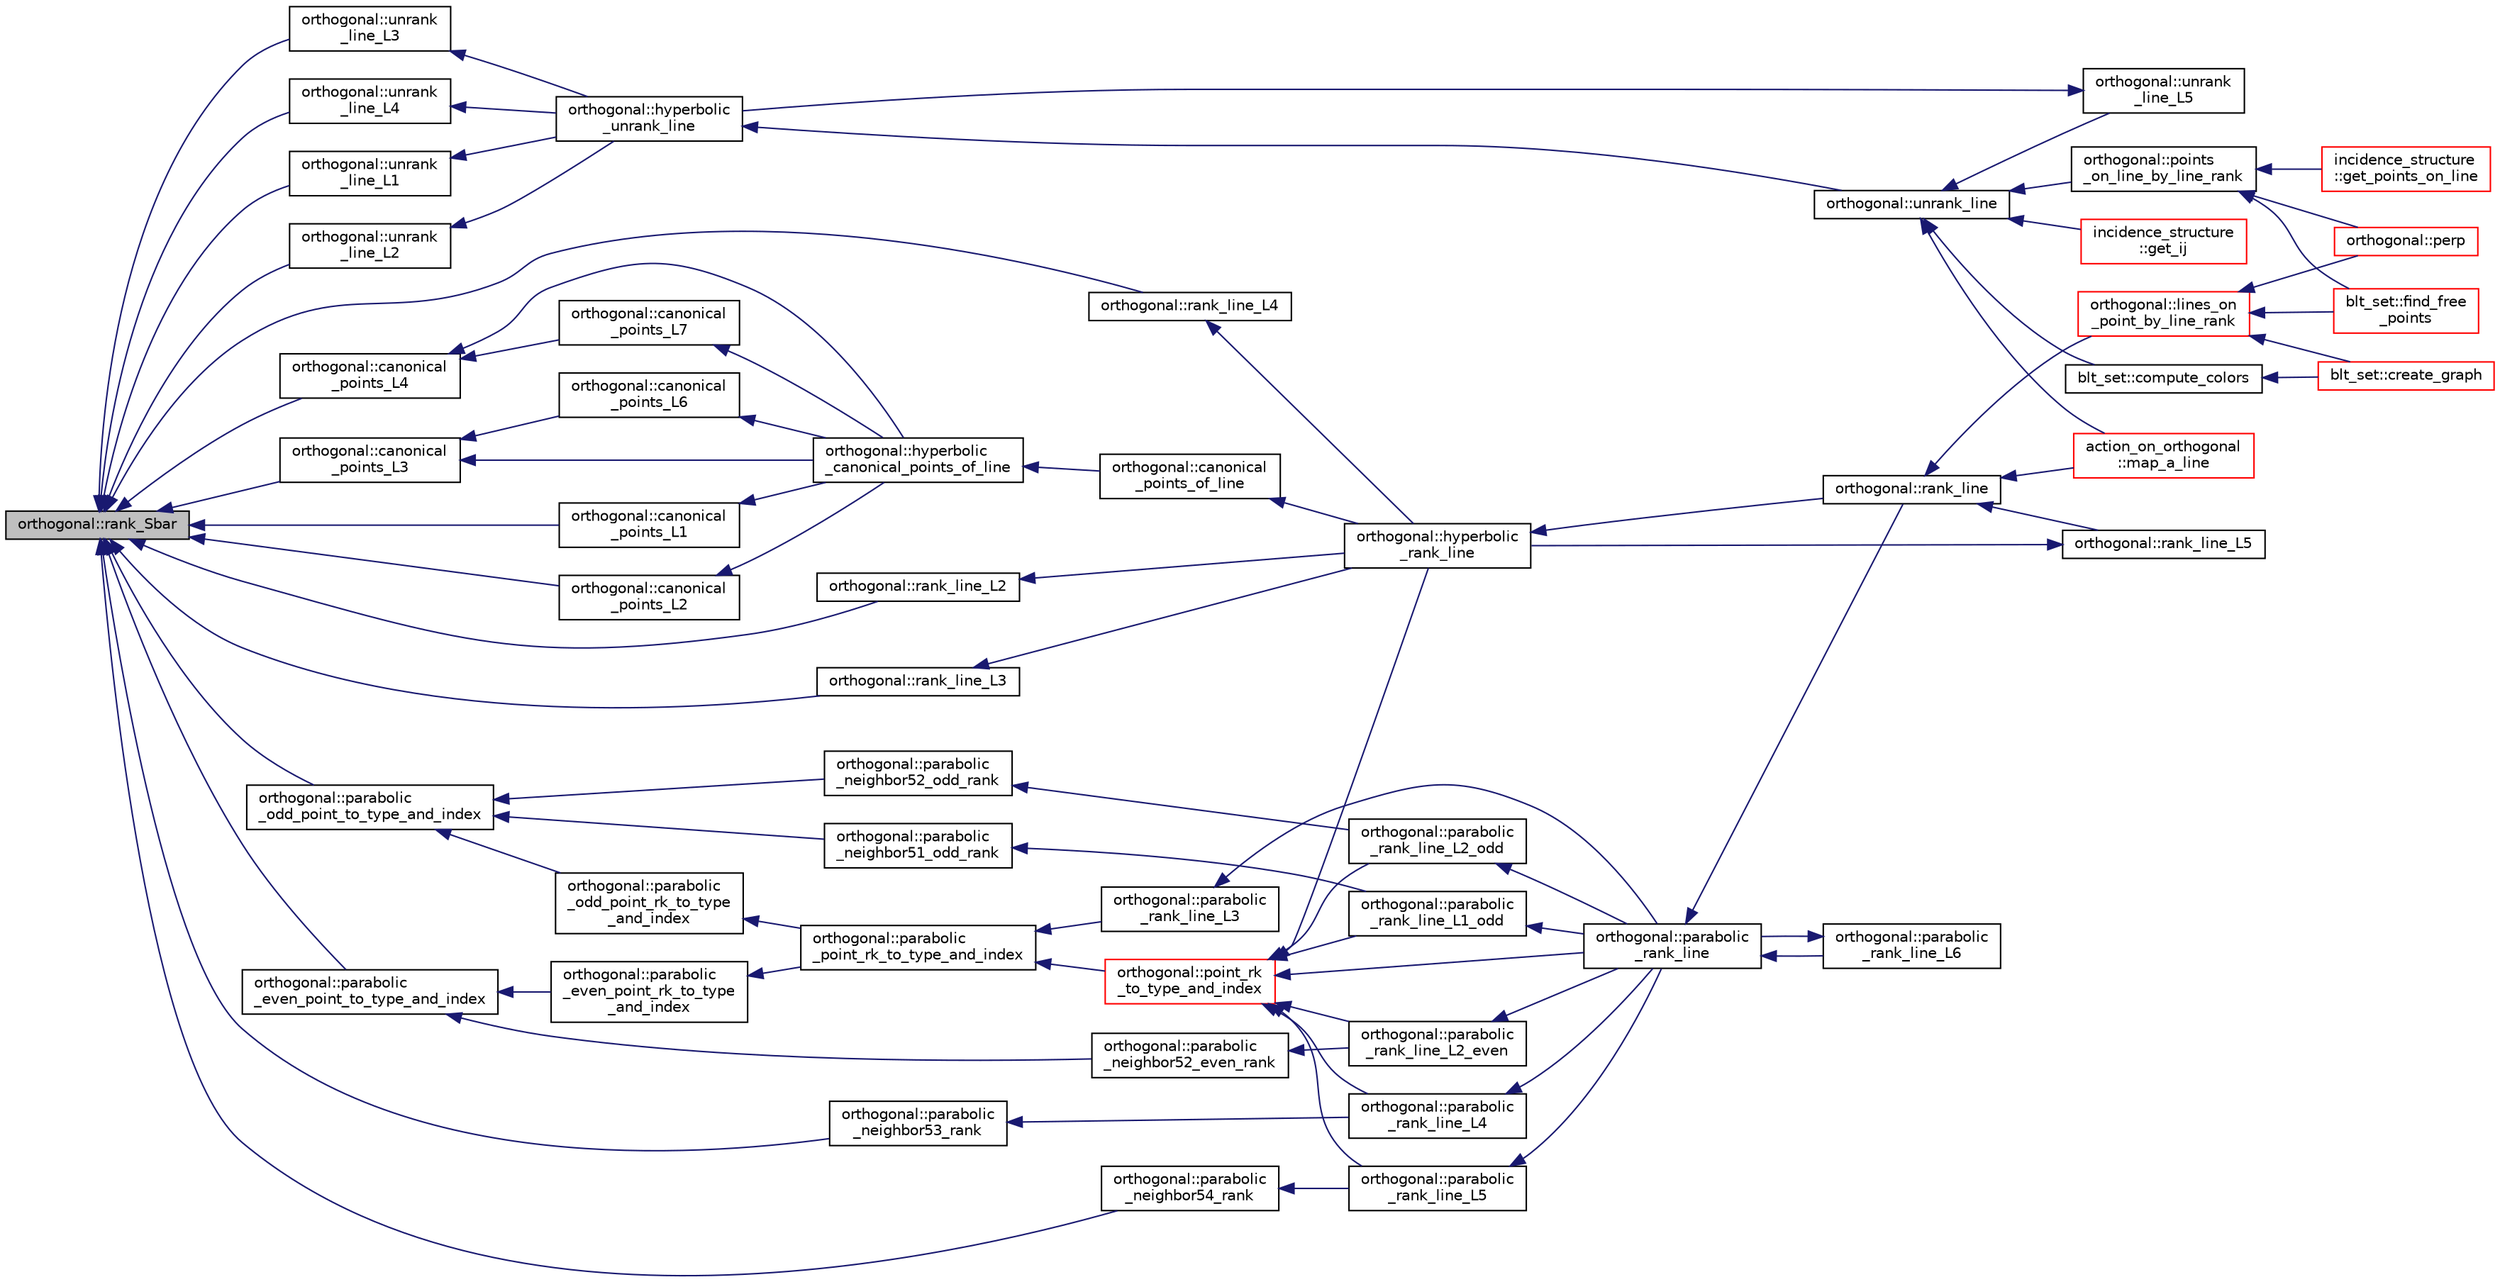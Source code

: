 digraph "orthogonal::rank_Sbar"
{
  edge [fontname="Helvetica",fontsize="10",labelfontname="Helvetica",labelfontsize="10"];
  node [fontname="Helvetica",fontsize="10",shape=record];
  rankdir="LR";
  Node40691 [label="orthogonal::rank_Sbar",height=0.2,width=0.4,color="black", fillcolor="grey75", style="filled", fontcolor="black"];
  Node40691 -> Node40692 [dir="back",color="midnightblue",fontsize="10",style="solid",fontname="Helvetica"];
  Node40692 [label="orthogonal::unrank\l_line_L1",height=0.2,width=0.4,color="black", fillcolor="white", style="filled",URL="$d7/daa/classorthogonal.html#aca204928ad9c6c2d9e9afe2ea5af6d60"];
  Node40692 -> Node40693 [dir="back",color="midnightblue",fontsize="10",style="solid",fontname="Helvetica"];
  Node40693 [label="orthogonal::hyperbolic\l_unrank_line",height=0.2,width=0.4,color="black", fillcolor="white", style="filled",URL="$d7/daa/classorthogonal.html#a94952194cdcc478feb676e97e2e272f2"];
  Node40693 -> Node40694 [dir="back",color="midnightblue",fontsize="10",style="solid",fontname="Helvetica"];
  Node40694 [label="orthogonal::unrank_line",height=0.2,width=0.4,color="black", fillcolor="white", style="filled",URL="$d7/daa/classorthogonal.html#a27fec576f6e11b80dd4503fa3cf7611e"];
  Node40694 -> Node40695 [dir="back",color="midnightblue",fontsize="10",style="solid",fontname="Helvetica"];
  Node40695 [label="blt_set::compute_colors",height=0.2,width=0.4,color="black", fillcolor="white", style="filled",URL="$d1/d3d/classblt__set.html#a6629b3a1a50c0f2736034abaea6f7d63"];
  Node40695 -> Node40696 [dir="back",color="midnightblue",fontsize="10",style="solid",fontname="Helvetica"];
  Node40696 [label="blt_set::create_graph",height=0.2,width=0.4,color="red", fillcolor="white", style="filled",URL="$d1/d3d/classblt__set.html#ae92249ece99ffbc92e93e49cd5d5dccf"];
  Node40694 -> Node40699 [dir="back",color="midnightblue",fontsize="10",style="solid",fontname="Helvetica"];
  Node40699 [label="orthogonal::points\l_on_line_by_line_rank",height=0.2,width=0.4,color="black", fillcolor="white", style="filled",URL="$d7/daa/classorthogonal.html#aec3f511b69d0a28340f93d6f904c5daa"];
  Node40699 -> Node40700 [dir="back",color="midnightblue",fontsize="10",style="solid",fontname="Helvetica"];
  Node40700 [label="blt_set::find_free\l_points",height=0.2,width=0.4,color="red", fillcolor="white", style="filled",URL="$d1/d3d/classblt__set.html#a71f82dd3dc4a901ea2a0949d2f1af302"];
  Node40699 -> Node40702 [dir="back",color="midnightblue",fontsize="10",style="solid",fontname="Helvetica"];
  Node40702 [label="orthogonal::perp",height=0.2,width=0.4,color="red", fillcolor="white", style="filled",URL="$d7/daa/classorthogonal.html#ae80e0fa8d1e8caddb9afbb466e3d3189"];
  Node40699 -> Node40733 [dir="back",color="midnightblue",fontsize="10",style="solid",fontname="Helvetica"];
  Node40733 [label="incidence_structure\l::get_points_on_line",height=0.2,width=0.4,color="red", fillcolor="white", style="filled",URL="$da/d8a/classincidence__structure.html#a1baf0d372125123bf55d27dacc720bda"];
  Node40694 -> Node40769 [dir="back",color="midnightblue",fontsize="10",style="solid",fontname="Helvetica"];
  Node40769 [label="orthogonal::unrank\l_line_L5",height=0.2,width=0.4,color="black", fillcolor="white", style="filled",URL="$d7/daa/classorthogonal.html#a64148a40b356447a00d985789ad74c82"];
  Node40769 -> Node40693 [dir="back",color="midnightblue",fontsize="10",style="solid",fontname="Helvetica"];
  Node40694 -> Node40770 [dir="back",color="midnightblue",fontsize="10",style="solid",fontname="Helvetica"];
  Node40770 [label="incidence_structure\l::get_ij",height=0.2,width=0.4,color="red", fillcolor="white", style="filled",URL="$da/d8a/classincidence__structure.html#a5ee9b327bdd0c2714cadff040a4c4678"];
  Node40694 -> Node40779 [dir="back",color="midnightblue",fontsize="10",style="solid",fontname="Helvetica"];
  Node40779 [label="action_on_orthogonal\l::map_a_line",height=0.2,width=0.4,color="red", fillcolor="white", style="filled",URL="$dc/d87/classaction__on__orthogonal.html#ac7e41a4bbc9e0f2813f2f7030f3ed177"];
  Node40691 -> Node40981 [dir="back",color="midnightblue",fontsize="10",style="solid",fontname="Helvetica"];
  Node40981 [label="orthogonal::unrank\l_line_L2",height=0.2,width=0.4,color="black", fillcolor="white", style="filled",URL="$d7/daa/classorthogonal.html#abb7883ab6e8726606f8b82094d1181a5"];
  Node40981 -> Node40693 [dir="back",color="midnightblue",fontsize="10",style="solid",fontname="Helvetica"];
  Node40691 -> Node40982 [dir="back",color="midnightblue",fontsize="10",style="solid",fontname="Helvetica"];
  Node40982 [label="orthogonal::rank_line_L2",height=0.2,width=0.4,color="black", fillcolor="white", style="filled",URL="$d7/daa/classorthogonal.html#abd9adb280933c973c9288e2764f72256"];
  Node40982 -> Node40983 [dir="back",color="midnightblue",fontsize="10",style="solid",fontname="Helvetica"];
  Node40983 [label="orthogonal::hyperbolic\l_rank_line",height=0.2,width=0.4,color="black", fillcolor="white", style="filled",URL="$d7/daa/classorthogonal.html#a2810f9a6851f445b03fdbfe2a888e9f5"];
  Node40983 -> Node40984 [dir="back",color="midnightblue",fontsize="10",style="solid",fontname="Helvetica"];
  Node40984 [label="orthogonal::rank_line",height=0.2,width=0.4,color="black", fillcolor="white", style="filled",URL="$d7/daa/classorthogonal.html#a5e1b5a3eb76840f425e71f25dabcd470"];
  Node40984 -> Node40985 [dir="back",color="midnightblue",fontsize="10",style="solid",fontname="Helvetica"];
  Node40985 [label="orthogonal::lines_on\l_point_by_line_rank",height=0.2,width=0.4,color="red", fillcolor="white", style="filled",URL="$d7/daa/classorthogonal.html#adc21874b6da3cd3585c704994fb538aa"];
  Node40985 -> Node40696 [dir="back",color="midnightblue",fontsize="10",style="solid",fontname="Helvetica"];
  Node40985 -> Node40700 [dir="back",color="midnightblue",fontsize="10",style="solid",fontname="Helvetica"];
  Node40985 -> Node40702 [dir="back",color="midnightblue",fontsize="10",style="solid",fontname="Helvetica"];
  Node40984 -> Node41005 [dir="back",color="midnightblue",fontsize="10",style="solid",fontname="Helvetica"];
  Node41005 [label="orthogonal::rank_line_L5",height=0.2,width=0.4,color="black", fillcolor="white", style="filled",URL="$d7/daa/classorthogonal.html#a80bcc065004ef76b70cef437fff6f54c"];
  Node41005 -> Node40983 [dir="back",color="midnightblue",fontsize="10",style="solid",fontname="Helvetica"];
  Node40984 -> Node40779 [dir="back",color="midnightblue",fontsize="10",style="solid",fontname="Helvetica"];
  Node40691 -> Node41006 [dir="back",color="midnightblue",fontsize="10",style="solid",fontname="Helvetica"];
  Node41006 [label="orthogonal::unrank\l_line_L3",height=0.2,width=0.4,color="black", fillcolor="white", style="filled",URL="$d7/daa/classorthogonal.html#a3546eded4c93131b31df43de26a08991"];
  Node41006 -> Node40693 [dir="back",color="midnightblue",fontsize="10",style="solid",fontname="Helvetica"];
  Node40691 -> Node41007 [dir="back",color="midnightblue",fontsize="10",style="solid",fontname="Helvetica"];
  Node41007 [label="orthogonal::rank_line_L3",height=0.2,width=0.4,color="black", fillcolor="white", style="filled",URL="$d7/daa/classorthogonal.html#a45ebd133d98a13f8c10e1ff0310874a9"];
  Node41007 -> Node40983 [dir="back",color="midnightblue",fontsize="10",style="solid",fontname="Helvetica"];
  Node40691 -> Node41008 [dir="back",color="midnightblue",fontsize="10",style="solid",fontname="Helvetica"];
  Node41008 [label="orthogonal::unrank\l_line_L4",height=0.2,width=0.4,color="black", fillcolor="white", style="filled",URL="$d7/daa/classorthogonal.html#ab207c36ebccd5b91981d678a56ffd9eb"];
  Node41008 -> Node40693 [dir="back",color="midnightblue",fontsize="10",style="solid",fontname="Helvetica"];
  Node40691 -> Node41009 [dir="back",color="midnightblue",fontsize="10",style="solid",fontname="Helvetica"];
  Node41009 [label="orthogonal::rank_line_L4",height=0.2,width=0.4,color="black", fillcolor="white", style="filled",URL="$d7/daa/classorthogonal.html#a80dc34bc12588a8b6e70cf00cd9558a6"];
  Node41009 -> Node40983 [dir="back",color="midnightblue",fontsize="10",style="solid",fontname="Helvetica"];
  Node40691 -> Node41010 [dir="back",color="midnightblue",fontsize="10",style="solid",fontname="Helvetica"];
  Node41010 [label="orthogonal::canonical\l_points_L1",height=0.2,width=0.4,color="black", fillcolor="white", style="filled",URL="$d7/daa/classorthogonal.html#ad698a591f553b8f6c6aa69fcdcad382d"];
  Node41010 -> Node41011 [dir="back",color="midnightblue",fontsize="10",style="solid",fontname="Helvetica"];
  Node41011 [label="orthogonal::hyperbolic\l_canonical_points_of_line",height=0.2,width=0.4,color="black", fillcolor="white", style="filled",URL="$d7/daa/classorthogonal.html#ac97ccc62702881408e916f099ec04a3e"];
  Node41011 -> Node41012 [dir="back",color="midnightblue",fontsize="10",style="solid",fontname="Helvetica"];
  Node41012 [label="orthogonal::canonical\l_points_of_line",height=0.2,width=0.4,color="black", fillcolor="white", style="filled",URL="$d7/daa/classorthogonal.html#a561d7c5426dcdb221a961ab2f0d89ae4"];
  Node41012 -> Node40983 [dir="back",color="midnightblue",fontsize="10",style="solid",fontname="Helvetica"];
  Node40691 -> Node41013 [dir="back",color="midnightblue",fontsize="10",style="solid",fontname="Helvetica"];
  Node41013 [label="orthogonal::canonical\l_points_L2",height=0.2,width=0.4,color="black", fillcolor="white", style="filled",URL="$d7/daa/classorthogonal.html#a5fb45036337a662f0bc72c943a56cb80"];
  Node41013 -> Node41011 [dir="back",color="midnightblue",fontsize="10",style="solid",fontname="Helvetica"];
  Node40691 -> Node41014 [dir="back",color="midnightblue",fontsize="10",style="solid",fontname="Helvetica"];
  Node41014 [label="orthogonal::canonical\l_points_L3",height=0.2,width=0.4,color="black", fillcolor="white", style="filled",URL="$d7/daa/classorthogonal.html#a706d414327180dca2f7409133ff01034"];
  Node41014 -> Node41011 [dir="back",color="midnightblue",fontsize="10",style="solid",fontname="Helvetica"];
  Node41014 -> Node41015 [dir="back",color="midnightblue",fontsize="10",style="solid",fontname="Helvetica"];
  Node41015 [label="orthogonal::canonical\l_points_L6",height=0.2,width=0.4,color="black", fillcolor="white", style="filled",URL="$d7/daa/classorthogonal.html#a4b8cedf4e1fa30a7860d12b4cc756ec9"];
  Node41015 -> Node41011 [dir="back",color="midnightblue",fontsize="10",style="solid",fontname="Helvetica"];
  Node40691 -> Node41016 [dir="back",color="midnightblue",fontsize="10",style="solid",fontname="Helvetica"];
  Node41016 [label="orthogonal::canonical\l_points_L4",height=0.2,width=0.4,color="black", fillcolor="white", style="filled",URL="$d7/daa/classorthogonal.html#a400c2285049c26bfe678d9f7b2b1da82"];
  Node41016 -> Node41011 [dir="back",color="midnightblue",fontsize="10",style="solid",fontname="Helvetica"];
  Node41016 -> Node41017 [dir="back",color="midnightblue",fontsize="10",style="solid",fontname="Helvetica"];
  Node41017 [label="orthogonal::canonical\l_points_L7",height=0.2,width=0.4,color="black", fillcolor="white", style="filled",URL="$d7/daa/classorthogonal.html#a38d3c022b07a3c444e64666b24b3309e"];
  Node41017 -> Node41011 [dir="back",color="midnightblue",fontsize="10",style="solid",fontname="Helvetica"];
  Node40691 -> Node41018 [dir="back",color="midnightblue",fontsize="10",style="solid",fontname="Helvetica"];
  Node41018 [label="orthogonal::parabolic\l_even_point_to_type_and_index",height=0.2,width=0.4,color="black", fillcolor="white", style="filled",URL="$d7/daa/classorthogonal.html#adc21e597558e245b7fe039e3033adcab"];
  Node41018 -> Node41019 [dir="back",color="midnightblue",fontsize="10",style="solid",fontname="Helvetica"];
  Node41019 [label="orthogonal::parabolic\l_even_point_rk_to_type\l_and_index",height=0.2,width=0.4,color="black", fillcolor="white", style="filled",URL="$d7/daa/classorthogonal.html#ad0db009032dfb3899928cfc7d14fd6e6"];
  Node41019 -> Node41020 [dir="back",color="midnightblue",fontsize="10",style="solid",fontname="Helvetica"];
  Node41020 [label="orthogonal::parabolic\l_point_rk_to_type_and_index",height=0.2,width=0.4,color="black", fillcolor="white", style="filled",URL="$d7/daa/classorthogonal.html#aadca2791fa70e971edf85858b725502d"];
  Node41020 -> Node41021 [dir="back",color="midnightblue",fontsize="10",style="solid",fontname="Helvetica"];
  Node41021 [label="orthogonal::point_rk\l_to_type_and_index",height=0.2,width=0.4,color="red", fillcolor="white", style="filled",URL="$d7/daa/classorthogonal.html#a5419c9c6b60c81e6e66f3606e7ad1815"];
  Node41021 -> Node40983 [dir="back",color="midnightblue",fontsize="10",style="solid",fontname="Helvetica"];
  Node41021 -> Node41028 [dir="back",color="midnightblue",fontsize="10",style="solid",fontname="Helvetica"];
  Node41028 [label="orthogonal::parabolic\l_rank_line",height=0.2,width=0.4,color="black", fillcolor="white", style="filled",URL="$d7/daa/classorthogonal.html#a7df334ceca90bc5b90c56354dbaf45c9"];
  Node41028 -> Node40984 [dir="back",color="midnightblue",fontsize="10",style="solid",fontname="Helvetica"];
  Node41028 -> Node41029 [dir="back",color="midnightblue",fontsize="10",style="solid",fontname="Helvetica"];
  Node41029 [label="orthogonal::parabolic\l_rank_line_L6",height=0.2,width=0.4,color="black", fillcolor="white", style="filled",URL="$d7/daa/classorthogonal.html#ab242f864cc2a012dee7c379649d2e566"];
  Node41029 -> Node41028 [dir="back",color="midnightblue",fontsize="10",style="solid",fontname="Helvetica"];
  Node41021 -> Node41031 [dir="back",color="midnightblue",fontsize="10",style="solid",fontname="Helvetica"];
  Node41031 [label="orthogonal::parabolic\l_rank_line_L1_odd",height=0.2,width=0.4,color="black", fillcolor="white", style="filled",URL="$d7/daa/classorthogonal.html#aab93abadf848b0a5d72b367f155cd7e4"];
  Node41031 -> Node41028 [dir="back",color="midnightblue",fontsize="10",style="solid",fontname="Helvetica"];
  Node41021 -> Node41032 [dir="back",color="midnightblue",fontsize="10",style="solid",fontname="Helvetica"];
  Node41032 [label="orthogonal::parabolic\l_rank_line_L2_even",height=0.2,width=0.4,color="black", fillcolor="white", style="filled",URL="$d7/daa/classorthogonal.html#ad884e741520104066da699b1133deeb0"];
  Node41032 -> Node41028 [dir="back",color="midnightblue",fontsize="10",style="solid",fontname="Helvetica"];
  Node41021 -> Node41033 [dir="back",color="midnightblue",fontsize="10",style="solid",fontname="Helvetica"];
  Node41033 [label="orthogonal::parabolic\l_rank_line_L2_odd",height=0.2,width=0.4,color="black", fillcolor="white", style="filled",URL="$d7/daa/classorthogonal.html#a87ddd814e99966b82e69a1041307074f"];
  Node41033 -> Node41028 [dir="back",color="midnightblue",fontsize="10",style="solid",fontname="Helvetica"];
  Node41021 -> Node41034 [dir="back",color="midnightblue",fontsize="10",style="solid",fontname="Helvetica"];
  Node41034 [label="orthogonal::parabolic\l_rank_line_L4",height=0.2,width=0.4,color="black", fillcolor="white", style="filled",URL="$d7/daa/classorthogonal.html#a9e693d30c0ade825f389feec38ea83b2"];
  Node41034 -> Node41028 [dir="back",color="midnightblue",fontsize="10",style="solid",fontname="Helvetica"];
  Node41021 -> Node41035 [dir="back",color="midnightblue",fontsize="10",style="solid",fontname="Helvetica"];
  Node41035 [label="orthogonal::parabolic\l_rank_line_L5",height=0.2,width=0.4,color="black", fillcolor="white", style="filled",URL="$d7/daa/classorthogonal.html#ab9ff5dd42f31a297d03c559a4934a950"];
  Node41035 -> Node41028 [dir="back",color="midnightblue",fontsize="10",style="solid",fontname="Helvetica"];
  Node41020 -> Node41038 [dir="back",color="midnightblue",fontsize="10",style="solid",fontname="Helvetica"];
  Node41038 [label="orthogonal::parabolic\l_rank_line_L3",height=0.2,width=0.4,color="black", fillcolor="white", style="filled",URL="$d7/daa/classorthogonal.html#afea1a02e2b439b28127cfa2a782da8c9"];
  Node41038 -> Node41028 [dir="back",color="midnightblue",fontsize="10",style="solid",fontname="Helvetica"];
  Node41018 -> Node41039 [dir="back",color="midnightblue",fontsize="10",style="solid",fontname="Helvetica"];
  Node41039 [label="orthogonal::parabolic\l_neighbor52_even_rank",height=0.2,width=0.4,color="black", fillcolor="white", style="filled",URL="$d7/daa/classorthogonal.html#ac008e55aa06cb631b213ea53851b19e9"];
  Node41039 -> Node41032 [dir="back",color="midnightblue",fontsize="10",style="solid",fontname="Helvetica"];
  Node40691 -> Node41040 [dir="back",color="midnightblue",fontsize="10",style="solid",fontname="Helvetica"];
  Node41040 [label="orthogonal::parabolic\l_odd_point_to_type_and_index",height=0.2,width=0.4,color="black", fillcolor="white", style="filled",URL="$d7/daa/classorthogonal.html#ab622195db63c362531a84080a95d38ff"];
  Node41040 -> Node41041 [dir="back",color="midnightblue",fontsize="10",style="solid",fontname="Helvetica"];
  Node41041 [label="orthogonal::parabolic\l_odd_point_rk_to_type\l_and_index",height=0.2,width=0.4,color="black", fillcolor="white", style="filled",URL="$d7/daa/classorthogonal.html#a5a734a756f44e8ea0c2e4822e795e309"];
  Node41041 -> Node41020 [dir="back",color="midnightblue",fontsize="10",style="solid",fontname="Helvetica"];
  Node41040 -> Node41042 [dir="back",color="midnightblue",fontsize="10",style="solid",fontname="Helvetica"];
  Node41042 [label="orthogonal::parabolic\l_neighbor51_odd_rank",height=0.2,width=0.4,color="black", fillcolor="white", style="filled",URL="$d7/daa/classorthogonal.html#ac088ee6a73b26e7ad1bbf8e25b14b87a"];
  Node41042 -> Node41031 [dir="back",color="midnightblue",fontsize="10",style="solid",fontname="Helvetica"];
  Node41040 -> Node41043 [dir="back",color="midnightblue",fontsize="10",style="solid",fontname="Helvetica"];
  Node41043 [label="orthogonal::parabolic\l_neighbor52_odd_rank",height=0.2,width=0.4,color="black", fillcolor="white", style="filled",URL="$d7/daa/classorthogonal.html#a8c2cac0e686f8c0dcb6a93a37c447970"];
  Node41043 -> Node41033 [dir="back",color="midnightblue",fontsize="10",style="solid",fontname="Helvetica"];
  Node40691 -> Node41044 [dir="back",color="midnightblue",fontsize="10",style="solid",fontname="Helvetica"];
  Node41044 [label="orthogonal::parabolic\l_neighbor53_rank",height=0.2,width=0.4,color="black", fillcolor="white", style="filled",URL="$d7/daa/classorthogonal.html#aeac497724346642dc1e70eed896d4bfc"];
  Node41044 -> Node41034 [dir="back",color="midnightblue",fontsize="10",style="solid",fontname="Helvetica"];
  Node40691 -> Node41045 [dir="back",color="midnightblue",fontsize="10",style="solid",fontname="Helvetica"];
  Node41045 [label="orthogonal::parabolic\l_neighbor54_rank",height=0.2,width=0.4,color="black", fillcolor="white", style="filled",URL="$d7/daa/classorthogonal.html#ab3955d88bdd66919788c3369d199ab99"];
  Node41045 -> Node41035 [dir="back",color="midnightblue",fontsize="10",style="solid",fontname="Helvetica"];
}
